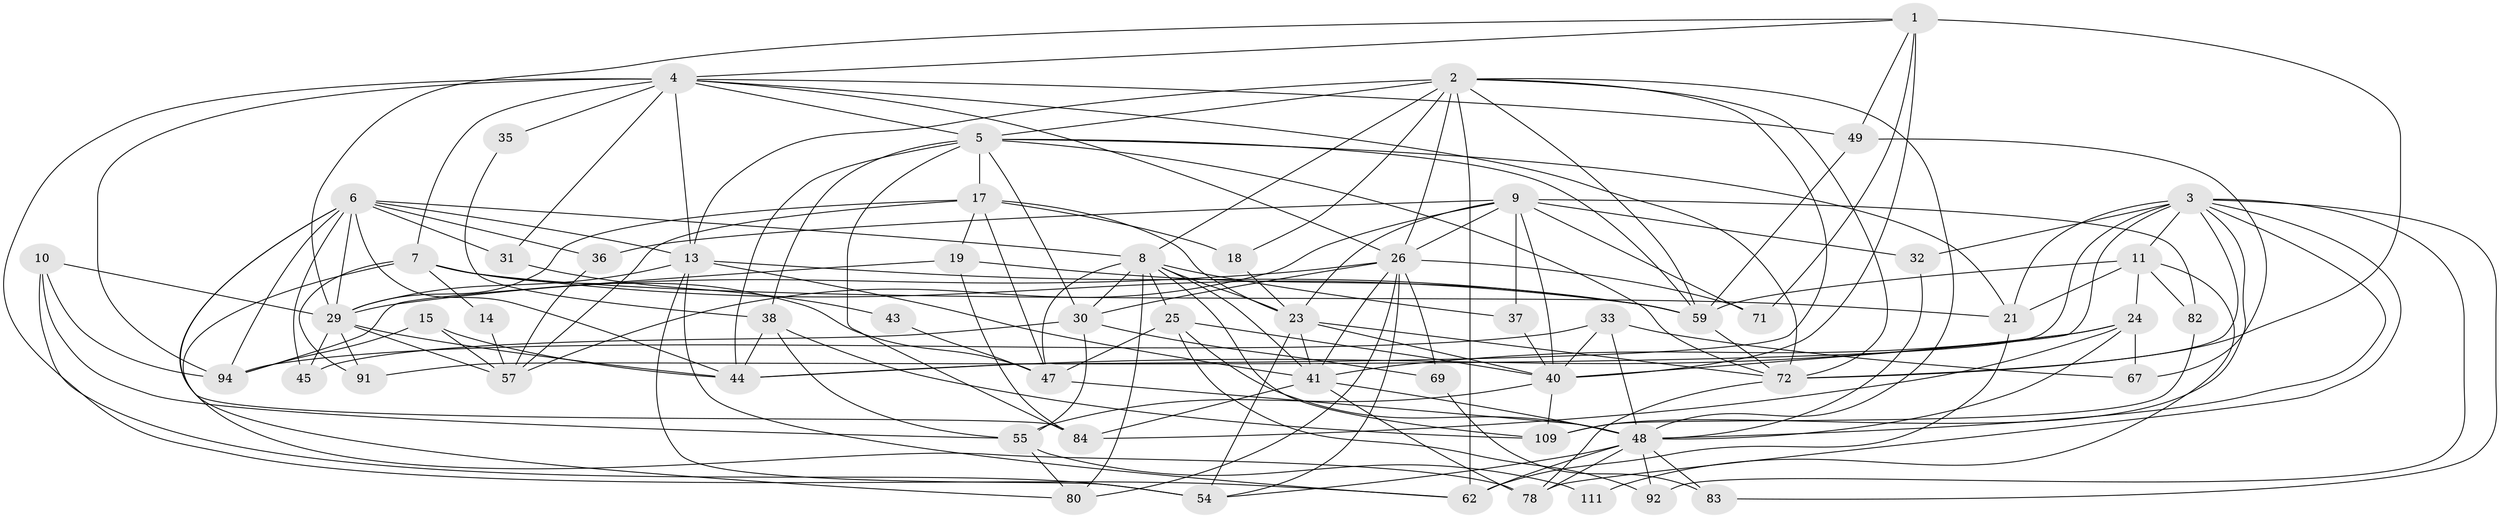 // original degree distribution, {4: 0.1794871794871795, 6: 0.11965811965811966, 5: 0.23076923076923078, 2: 0.1623931623931624, 3: 0.27350427350427353, 7: 0.017094017094017096, 8: 0.008547008547008548, 9: 0.008547008547008548}
// Generated by graph-tools (version 1.1) at 2025/15/03/09/25 04:15:03]
// undirected, 58 vertices, 166 edges
graph export_dot {
graph [start="1"]
  node [color=gray90,style=filled];
  1 [super="+28+101"];
  2 [super="+65+75"];
  3 [super="+112+22"];
  4 [super="+95+42"];
  5 [super="+64+96"];
  6 [super="+60+27"];
  7 [super="+93"];
  8 [super="+20+97"];
  9 [super="+63+12"];
  10 [super="+87"];
  11 [super="+89"];
  13 [super="+113+61"];
  14;
  15;
  17 [super="+76+50"];
  18;
  19;
  21;
  23 [super="+104"];
  24 [super="+53"];
  25;
  26 [super="+58"];
  29 [super="+110"];
  30 [super="+46"];
  31;
  32;
  33 [super="+39"];
  35;
  36 [super="+66"];
  37;
  38 [super="+73"];
  40 [super="+68+70"];
  41 [super="+52"];
  43;
  44 [super="+81+114"];
  45;
  47 [super="+99+108"];
  48 [super="+90+51+56"];
  49;
  54;
  55 [super="+100"];
  57 [super="+105"];
  59 [super="+98+86"];
  62;
  67;
  69;
  71 [super="+74"];
  72 [super="+116+85"];
  78;
  80 [super="+115"];
  82;
  83;
  84;
  91;
  92;
  94;
  109;
  111;
  1 -- 49;
  1 -- 72;
  1 -- 71;
  1 -- 29;
  1 -- 40;
  1 -- 4;
  2 -- 18;
  2 -- 62;
  2 -- 13;
  2 -- 72;
  2 -- 8;
  2 -- 44;
  2 -- 48;
  2 -- 5;
  2 -- 59;
  2 -- 26;
  3 -- 92;
  3 -- 78;
  3 -- 40 [weight=2];
  3 -- 72;
  3 -- 32;
  3 -- 48;
  3 -- 21;
  3 -- 11;
  3 -- 109;
  3 -- 83;
  3 -- 91;
  4 -- 35;
  4 -- 94;
  4 -- 5;
  4 -- 49;
  4 -- 7;
  4 -- 72;
  4 -- 26;
  4 -- 31;
  4 -- 13 [weight=2];
  4 -- 62;
  5 -- 84;
  5 -- 72;
  5 -- 44 [weight=2];
  5 -- 38;
  5 -- 21;
  5 -- 30;
  5 -- 59;
  5 -- 17;
  6 -- 94;
  6 -- 31;
  6 -- 84;
  6 -- 44;
  6 -- 45;
  6 -- 78;
  6 -- 36;
  6 -- 8;
  6 -- 29;
  6 -- 13;
  7 -- 91;
  7 -- 47;
  7 -- 80;
  7 -- 21;
  7 -- 59;
  7 -- 14;
  8 -- 25;
  8 -- 37;
  8 -- 23;
  8 -- 41;
  8 -- 109;
  8 -- 80;
  8 -- 47;
  8 -- 30;
  9 -- 37;
  9 -- 82 [weight=2];
  9 -- 57;
  9 -- 71;
  9 -- 36 [weight=2];
  9 -- 32;
  9 -- 23;
  9 -- 40;
  9 -- 26;
  10 -- 54;
  10 -- 29;
  10 -- 94;
  10 -- 55;
  11 -- 82;
  11 -- 111;
  11 -- 24;
  11 -- 59;
  11 -- 21;
  13 -- 29;
  13 -- 41;
  13 -- 62;
  13 -- 54;
  13 -- 59;
  14 -- 57;
  15 -- 94;
  15 -- 57;
  15 -- 44;
  17 -- 18;
  17 -- 29;
  17 -- 19;
  17 -- 23;
  17 -- 57;
  17 -- 47;
  18 -- 23;
  19 -- 84;
  19 -- 94;
  19 -- 59;
  21 -- 62;
  23 -- 41;
  23 -- 40;
  23 -- 54;
  23 -- 72;
  24 -- 84;
  24 -- 48;
  24 -- 67;
  24 -- 41;
  24 -- 44;
  25 -- 47;
  25 -- 92;
  25 -- 48;
  25 -- 40;
  26 -- 30 [weight=2];
  26 -- 69;
  26 -- 71;
  26 -- 41;
  26 -- 80;
  26 -- 54;
  26 -- 29 [weight=2];
  29 -- 44;
  29 -- 45;
  29 -- 57;
  29 -- 91;
  30 -- 45;
  30 -- 69;
  30 -- 55;
  31 -- 43;
  32 -- 48;
  33 -- 48;
  33 -- 67;
  33 -- 94;
  33 -- 40;
  35 -- 38;
  36 -- 57;
  37 -- 40;
  38 -- 55;
  38 -- 44;
  38 -- 109;
  40 -- 55;
  40 -- 109;
  41 -- 84;
  41 -- 78;
  41 -- 48;
  43 -- 47;
  47 -- 48;
  48 -- 83;
  48 -- 92;
  48 -- 78;
  48 -- 54;
  48 -- 62;
  49 -- 59;
  49 -- 67;
  55 -- 111;
  55 -- 80;
  59 -- 72;
  69 -- 83;
  72 -- 78;
  82 -- 109;
}
